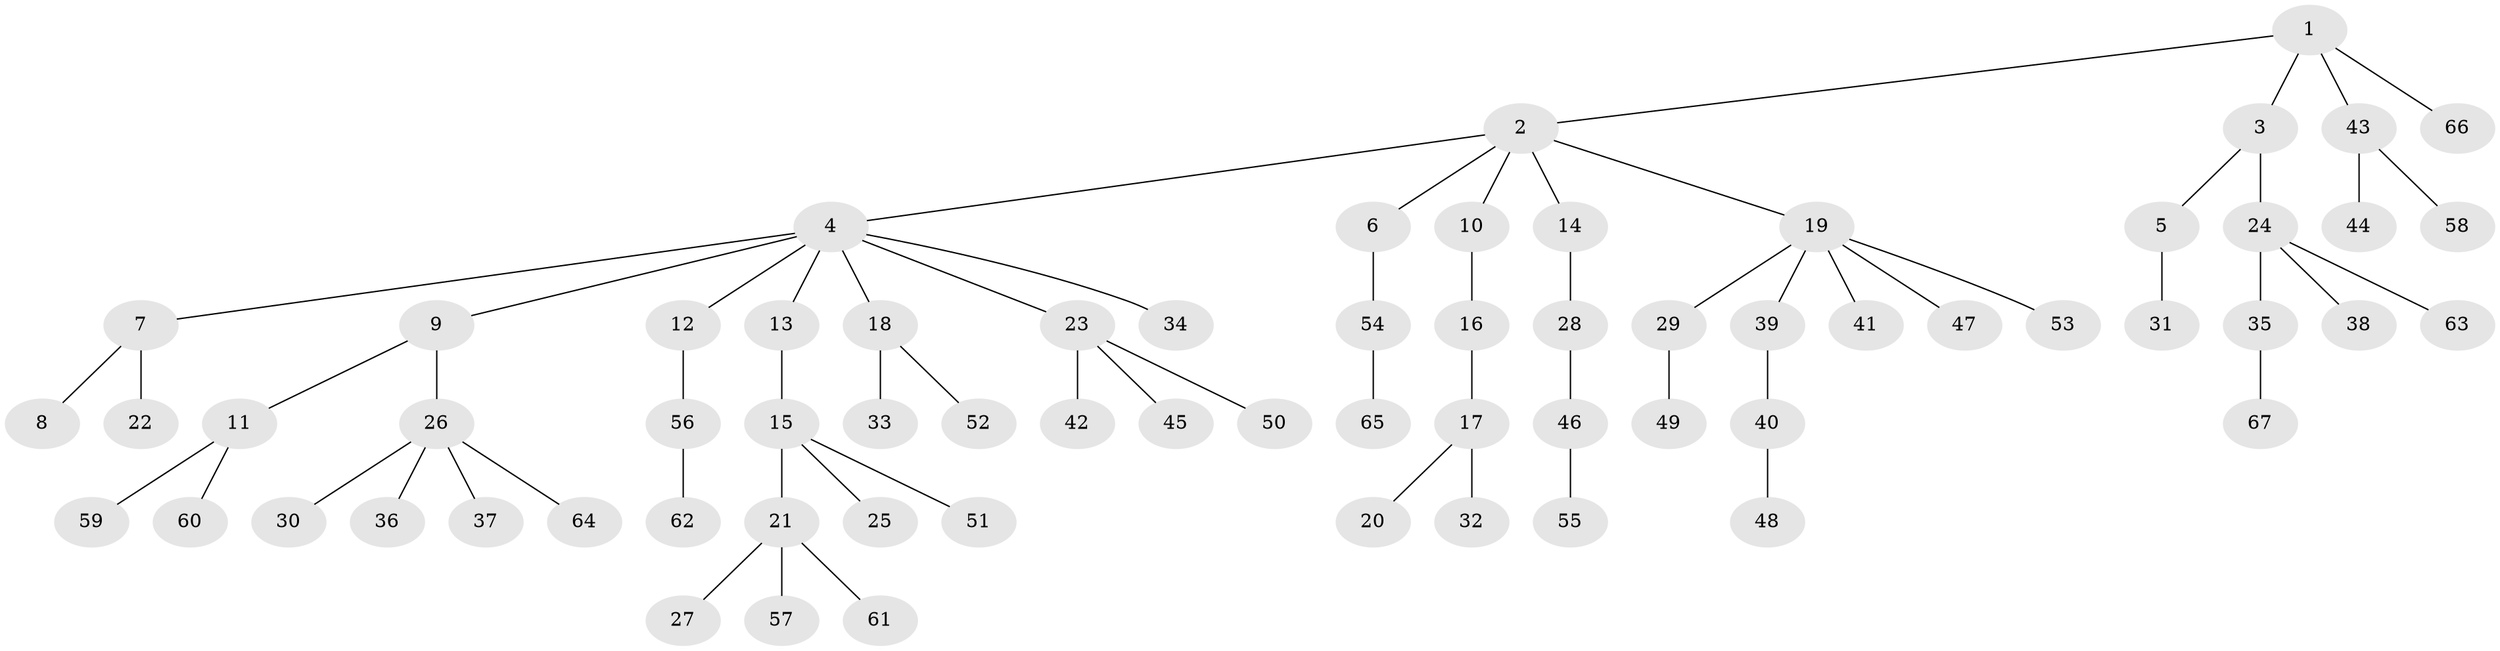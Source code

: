 // Generated by graph-tools (version 1.1) at 2025/50/03/09/25 03:50:22]
// undirected, 67 vertices, 66 edges
graph export_dot {
graph [start="1"]
  node [color=gray90,style=filled];
  1;
  2;
  3;
  4;
  5;
  6;
  7;
  8;
  9;
  10;
  11;
  12;
  13;
  14;
  15;
  16;
  17;
  18;
  19;
  20;
  21;
  22;
  23;
  24;
  25;
  26;
  27;
  28;
  29;
  30;
  31;
  32;
  33;
  34;
  35;
  36;
  37;
  38;
  39;
  40;
  41;
  42;
  43;
  44;
  45;
  46;
  47;
  48;
  49;
  50;
  51;
  52;
  53;
  54;
  55;
  56;
  57;
  58;
  59;
  60;
  61;
  62;
  63;
  64;
  65;
  66;
  67;
  1 -- 2;
  1 -- 3;
  1 -- 43;
  1 -- 66;
  2 -- 4;
  2 -- 6;
  2 -- 10;
  2 -- 14;
  2 -- 19;
  3 -- 5;
  3 -- 24;
  4 -- 7;
  4 -- 9;
  4 -- 12;
  4 -- 13;
  4 -- 18;
  4 -- 23;
  4 -- 34;
  5 -- 31;
  6 -- 54;
  7 -- 8;
  7 -- 22;
  9 -- 11;
  9 -- 26;
  10 -- 16;
  11 -- 59;
  11 -- 60;
  12 -- 56;
  13 -- 15;
  14 -- 28;
  15 -- 21;
  15 -- 25;
  15 -- 51;
  16 -- 17;
  17 -- 20;
  17 -- 32;
  18 -- 33;
  18 -- 52;
  19 -- 29;
  19 -- 39;
  19 -- 41;
  19 -- 47;
  19 -- 53;
  21 -- 27;
  21 -- 57;
  21 -- 61;
  23 -- 42;
  23 -- 45;
  23 -- 50;
  24 -- 35;
  24 -- 38;
  24 -- 63;
  26 -- 30;
  26 -- 36;
  26 -- 37;
  26 -- 64;
  28 -- 46;
  29 -- 49;
  35 -- 67;
  39 -- 40;
  40 -- 48;
  43 -- 44;
  43 -- 58;
  46 -- 55;
  54 -- 65;
  56 -- 62;
}
